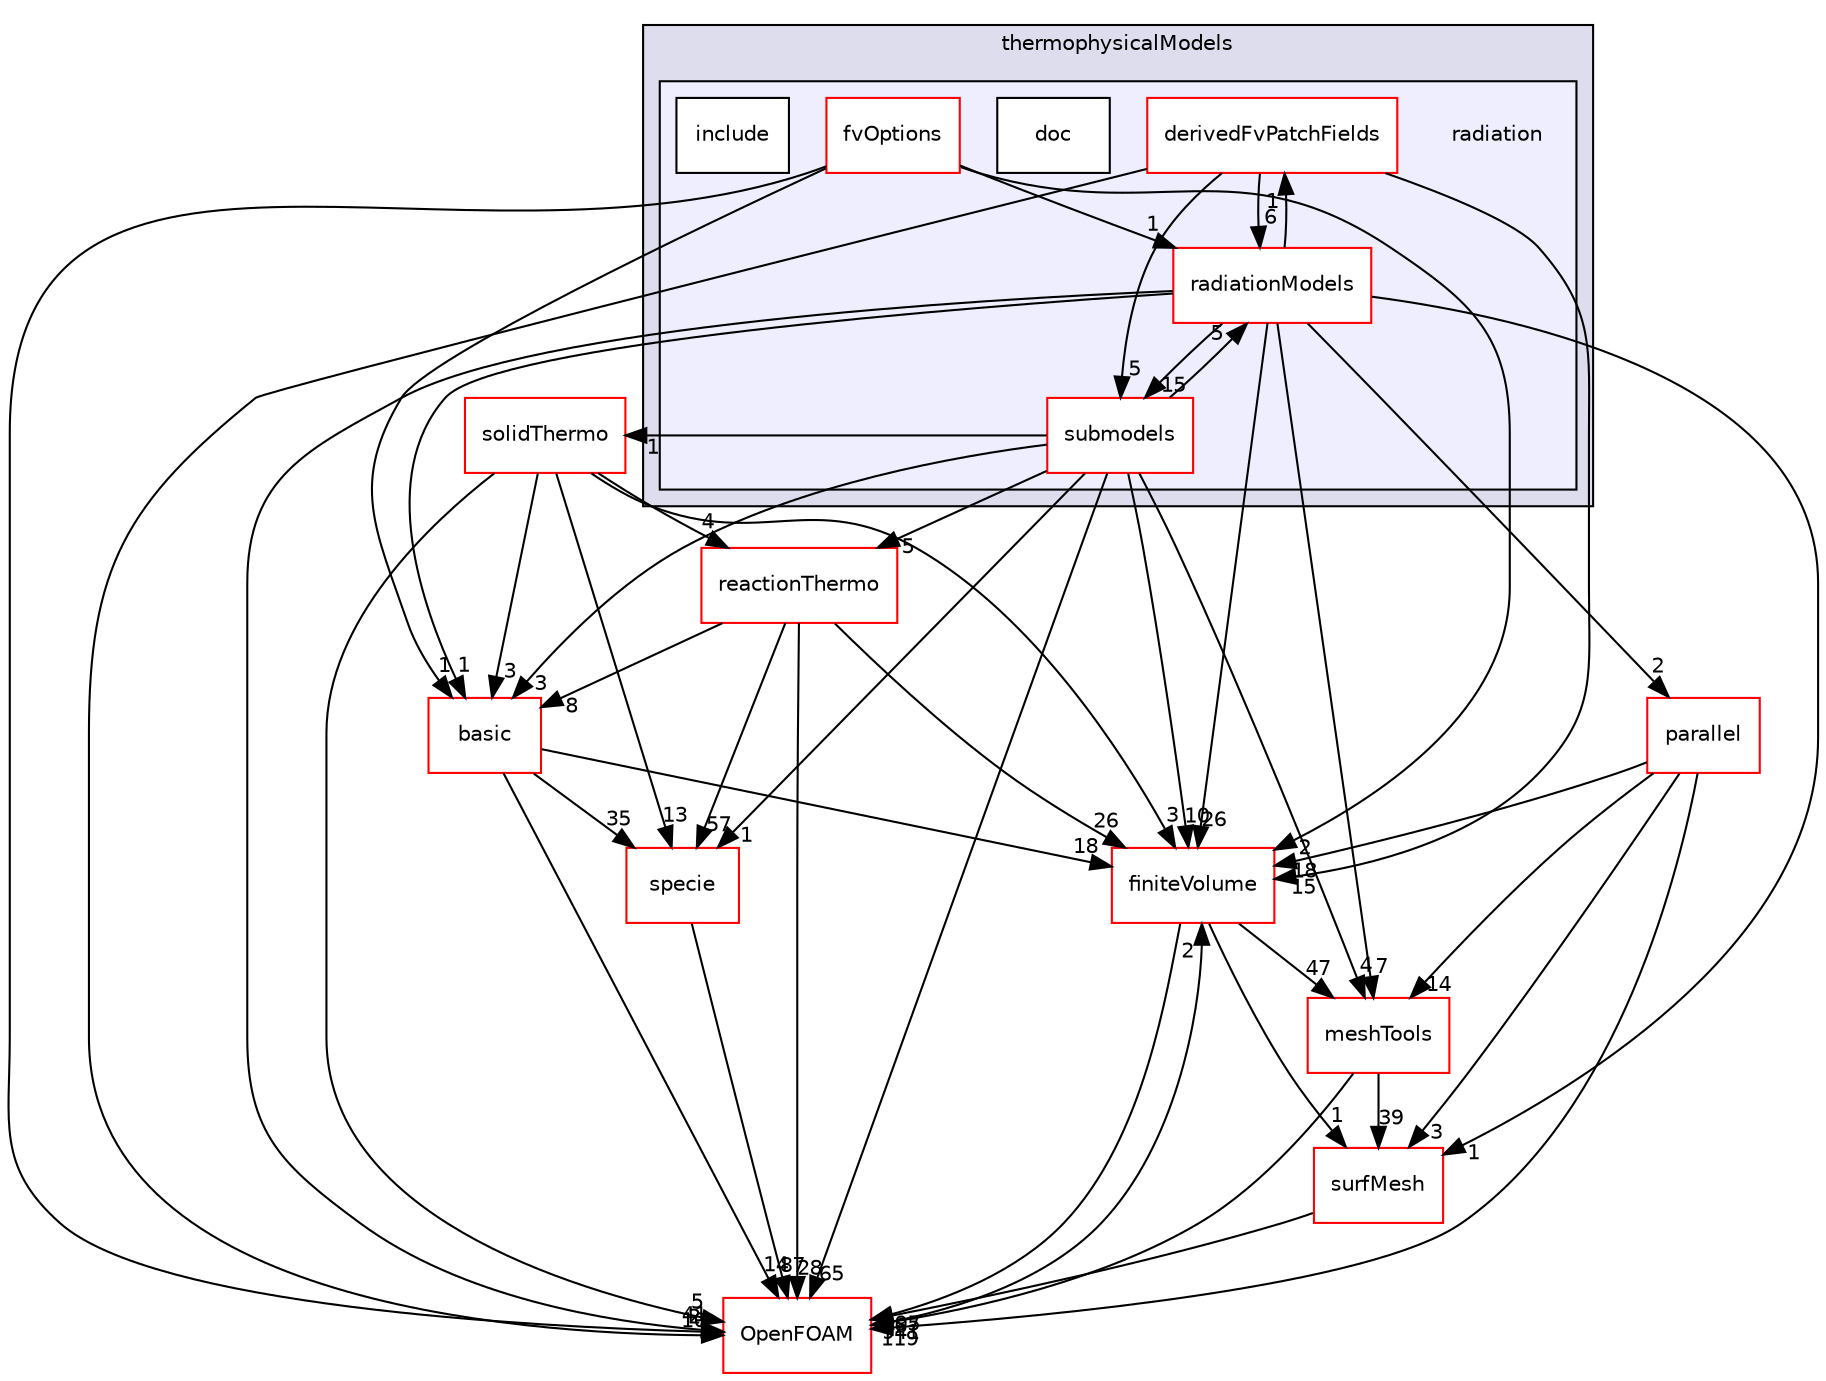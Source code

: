 digraph "src/thermophysicalModels/radiation" {
  bgcolor=transparent;
  compound=true
  node [ fontsize="10", fontname="Helvetica"];
  edge [ labelfontsize="10", labelfontname="Helvetica"];
  subgraph clusterdir_2778d089ec5c4f66810b11f753867003 {
    graph [ bgcolor="#ddddee", pencolor="black", label="thermophysicalModels" fontname="Helvetica", fontsize="10", URL="dir_2778d089ec5c4f66810b11f753867003.html"]
  subgraph clusterdir_372f5e43f50c30dcf3bbe70654c3d27a {
    graph [ bgcolor="#eeeeff", pencolor="black", label="" URL="dir_372f5e43f50c30dcf3bbe70654c3d27a.html"];
    dir_372f5e43f50c30dcf3bbe70654c3d27a [shape=plaintext label="radiation"];
    dir_530cedc3d4dca2a21c1df83b126c2fbd [shape=box label="derivedFvPatchFields" color="red" fillcolor="white" style="filled" URL="dir_530cedc3d4dca2a21c1df83b126c2fbd.html"];
    dir_d265e137a937e8e4eb4597abb396e59b [shape=box label="doc" color="black" fillcolor="white" style="filled" URL="dir_d265e137a937e8e4eb4597abb396e59b.html"];
    dir_f00adc80fc37f2056880ee24b13d5397 [shape=box label="fvOptions" color="red" fillcolor="white" style="filled" URL="dir_f00adc80fc37f2056880ee24b13d5397.html"];
    dir_fd86ea236988fc20eaccc3cd642438ad [shape=box label="include" color="black" fillcolor="white" style="filled" URL="dir_fd86ea236988fc20eaccc3cd642438ad.html"];
    dir_23cbc874b5ea49089939faa93b6f03ce [shape=box label="radiationModels" color="red" fillcolor="white" style="filled" URL="dir_23cbc874b5ea49089939faa93b6f03ce.html"];
    dir_e8719ccd60760366888bb431a21ef811 [shape=box label="submodels" color="red" fillcolor="white" style="filled" URL="dir_e8719ccd60760366888bb431a21ef811.html"];
  }
  }
  dir_9bd15774b555cf7259a6fa18f99fe99b [shape=box label="finiteVolume" color="red" URL="dir_9bd15774b555cf7259a6fa18f99fe99b.html"];
  dir_5c4bf53b114f4c9237cd4ef0431fc9bd [shape=box label="specie" color="red" URL="dir_5c4bf53b114f4c9237cd4ef0431fc9bd.html"];
  dir_0a88fe22feb23ce5f078a04a1df67721 [shape=box label="surfMesh" color="red" URL="dir_0a88fe22feb23ce5f078a04a1df67721.html"];
  dir_ae30ad0bef50cf391b24c614251bb9fd [shape=box label="meshTools" color="red" URL="dir_ae30ad0bef50cf391b24c614251bb9fd.html"];
  dir_72b2b5518d1565784443265ec6729f79 [shape=box label="parallel" color="red" URL="dir_72b2b5518d1565784443265ec6729f79.html"];
  dir_c5473ff19b20e6ec4dfe5c310b3778a8 [shape=box label="OpenFOAM" color="red" URL="dir_c5473ff19b20e6ec4dfe5c310b3778a8.html"];
  dir_b0a4276768a9e3782bd6f894861ddaf3 [shape=box label="solidThermo" color="red" URL="dir_b0a4276768a9e3782bd6f894861ddaf3.html"];
  dir_87c7a4a86ffb283740ec390ea55551cb [shape=box label="reactionThermo" color="red" URL="dir_87c7a4a86ffb283740ec390ea55551cb.html"];
  dir_38cb9973e0eaf6834e10b18bff965c4b [shape=box label="basic" color="red" URL="dir_38cb9973e0eaf6834e10b18bff965c4b.html"];
  dir_9bd15774b555cf7259a6fa18f99fe99b->dir_0a88fe22feb23ce5f078a04a1df67721 [headlabel="1", labeldistance=1.5 headhref="dir_000814_003623.html"];
  dir_9bd15774b555cf7259a6fa18f99fe99b->dir_ae30ad0bef50cf391b24c614251bb9fd [headlabel="47", labeldistance=1.5 headhref="dir_000814_001949.html"];
  dir_9bd15774b555cf7259a6fa18f99fe99b->dir_c5473ff19b20e6ec4dfe5c310b3778a8 [headlabel="895", labeldistance=1.5 headhref="dir_000814_002151.html"];
  dir_5c4bf53b114f4c9237cd4ef0431fc9bd->dir_c5473ff19b20e6ec4dfe5c310b3778a8 [headlabel="87", labeldistance=1.5 headhref="dir_001228_002151.html"];
  dir_0a88fe22feb23ce5f078a04a1df67721->dir_c5473ff19b20e6ec4dfe5c310b3778a8 [headlabel="267", labeldistance=1.5 headhref="dir_003623_002151.html"];
  dir_ae30ad0bef50cf391b24c614251bb9fd->dir_0a88fe22feb23ce5f078a04a1df67721 [headlabel="39", labeldistance=1.5 headhref="dir_001949_003623.html"];
  dir_ae30ad0bef50cf391b24c614251bb9fd->dir_c5473ff19b20e6ec4dfe5c310b3778a8 [headlabel="941", labeldistance=1.5 headhref="dir_001949_002151.html"];
  dir_23cbc874b5ea49089939faa93b6f03ce->dir_9bd15774b555cf7259a6fa18f99fe99b [headlabel="26", labeldistance=1.5 headhref="dir_003453_000814.html"];
  dir_23cbc874b5ea49089939faa93b6f03ce->dir_0a88fe22feb23ce5f078a04a1df67721 [headlabel="1", labeldistance=1.5 headhref="dir_003453_003623.html"];
  dir_23cbc874b5ea49089939faa93b6f03ce->dir_ae30ad0bef50cf391b24c614251bb9fd [headlabel="7", labeldistance=1.5 headhref="dir_003453_001949.html"];
  dir_23cbc874b5ea49089939faa93b6f03ce->dir_e8719ccd60760366888bb431a21ef811 [headlabel="15", labeldistance=1.5 headhref="dir_003453_003744.html"];
  dir_23cbc874b5ea49089939faa93b6f03ce->dir_72b2b5518d1565784443265ec6729f79 [headlabel="2", labeldistance=1.5 headhref="dir_003453_002969.html"];
  dir_23cbc874b5ea49089939faa93b6f03ce->dir_c5473ff19b20e6ec4dfe5c310b3778a8 [headlabel="41", labeldistance=1.5 headhref="dir_003453_002151.html"];
  dir_23cbc874b5ea49089939faa93b6f03ce->dir_530cedc3d4dca2a21c1df83b126c2fbd [headlabel="1", labeldistance=1.5 headhref="dir_003453_003722.html"];
  dir_23cbc874b5ea49089939faa93b6f03ce->dir_38cb9973e0eaf6834e10b18bff965c4b [headlabel="1", labeldistance=1.5 headhref="dir_003453_003668.html"];
  dir_e8719ccd60760366888bb431a21ef811->dir_9bd15774b555cf7259a6fa18f99fe99b [headlabel="10", labeldistance=1.5 headhref="dir_003744_000814.html"];
  dir_e8719ccd60760366888bb431a21ef811->dir_5c4bf53b114f4c9237cd4ef0431fc9bd [headlabel="1", labeldistance=1.5 headhref="dir_003744_001228.html"];
  dir_e8719ccd60760366888bb431a21ef811->dir_ae30ad0bef50cf391b24c614251bb9fd [headlabel="4", labeldistance=1.5 headhref="dir_003744_001949.html"];
  dir_e8719ccd60760366888bb431a21ef811->dir_23cbc874b5ea49089939faa93b6f03ce [headlabel="5", labeldistance=1.5 headhref="dir_003744_003453.html"];
  dir_e8719ccd60760366888bb431a21ef811->dir_c5473ff19b20e6ec4dfe5c310b3778a8 [headlabel="65", labeldistance=1.5 headhref="dir_003744_002151.html"];
  dir_e8719ccd60760366888bb431a21ef811->dir_b0a4276768a9e3782bd6f894861ddaf3 [headlabel="1", labeldistance=1.5 headhref="dir_003744_003826.html"];
  dir_e8719ccd60760366888bb431a21ef811->dir_87c7a4a86ffb283740ec390ea55551cb [headlabel="5", labeldistance=1.5 headhref="dir_003744_003779.html"];
  dir_e8719ccd60760366888bb431a21ef811->dir_38cb9973e0eaf6834e10b18bff965c4b [headlabel="3", labeldistance=1.5 headhref="dir_003744_003668.html"];
  dir_f00adc80fc37f2056880ee24b13d5397->dir_9bd15774b555cf7259a6fa18f99fe99b [headlabel="2", labeldistance=1.5 headhref="dir_003729_000814.html"];
  dir_f00adc80fc37f2056880ee24b13d5397->dir_23cbc874b5ea49089939faa93b6f03ce [headlabel="1", labeldistance=1.5 headhref="dir_003729_003453.html"];
  dir_f00adc80fc37f2056880ee24b13d5397->dir_c5473ff19b20e6ec4dfe5c310b3778a8 [headlabel="2", labeldistance=1.5 headhref="dir_003729_002151.html"];
  dir_f00adc80fc37f2056880ee24b13d5397->dir_38cb9973e0eaf6834e10b18bff965c4b [headlabel="1", labeldistance=1.5 headhref="dir_003729_003668.html"];
  dir_72b2b5518d1565784443265ec6729f79->dir_9bd15774b555cf7259a6fa18f99fe99b [headlabel="18", labeldistance=1.5 headhref="dir_002969_000814.html"];
  dir_72b2b5518d1565784443265ec6729f79->dir_0a88fe22feb23ce5f078a04a1df67721 [headlabel="3", labeldistance=1.5 headhref="dir_002969_003623.html"];
  dir_72b2b5518d1565784443265ec6729f79->dir_ae30ad0bef50cf391b24c614251bb9fd [headlabel="14", labeldistance=1.5 headhref="dir_002969_001949.html"];
  dir_72b2b5518d1565784443265ec6729f79->dir_c5473ff19b20e6ec4dfe5c310b3778a8 [headlabel="119", labeldistance=1.5 headhref="dir_002969_002151.html"];
  dir_c5473ff19b20e6ec4dfe5c310b3778a8->dir_9bd15774b555cf7259a6fa18f99fe99b [headlabel="2", labeldistance=1.5 headhref="dir_002151_000814.html"];
  dir_b0a4276768a9e3782bd6f894861ddaf3->dir_9bd15774b555cf7259a6fa18f99fe99b [headlabel="3", labeldistance=1.5 headhref="dir_003826_000814.html"];
  dir_b0a4276768a9e3782bd6f894861ddaf3->dir_5c4bf53b114f4c9237cd4ef0431fc9bd [headlabel="13", labeldistance=1.5 headhref="dir_003826_001228.html"];
  dir_b0a4276768a9e3782bd6f894861ddaf3->dir_c5473ff19b20e6ec4dfe5c310b3778a8 [headlabel="5", labeldistance=1.5 headhref="dir_003826_002151.html"];
  dir_b0a4276768a9e3782bd6f894861ddaf3->dir_87c7a4a86ffb283740ec390ea55551cb [headlabel="4", labeldistance=1.5 headhref="dir_003826_003779.html"];
  dir_b0a4276768a9e3782bd6f894861ddaf3->dir_38cb9973e0eaf6834e10b18bff965c4b [headlabel="3", labeldistance=1.5 headhref="dir_003826_003668.html"];
  dir_530cedc3d4dca2a21c1df83b126c2fbd->dir_9bd15774b555cf7259a6fa18f99fe99b [headlabel="15", labeldistance=1.5 headhref="dir_003722_000814.html"];
  dir_530cedc3d4dca2a21c1df83b126c2fbd->dir_23cbc874b5ea49089939faa93b6f03ce [headlabel="6", labeldistance=1.5 headhref="dir_003722_003453.html"];
  dir_530cedc3d4dca2a21c1df83b126c2fbd->dir_e8719ccd60760366888bb431a21ef811 [headlabel="5", labeldistance=1.5 headhref="dir_003722_003744.html"];
  dir_530cedc3d4dca2a21c1df83b126c2fbd->dir_c5473ff19b20e6ec4dfe5c310b3778a8 [headlabel="10", labeldistance=1.5 headhref="dir_003722_002151.html"];
  dir_87c7a4a86ffb283740ec390ea55551cb->dir_9bd15774b555cf7259a6fa18f99fe99b [headlabel="26", labeldistance=1.5 headhref="dir_003779_000814.html"];
  dir_87c7a4a86ffb283740ec390ea55551cb->dir_5c4bf53b114f4c9237cd4ef0431fc9bd [headlabel="57", labeldistance=1.5 headhref="dir_003779_001228.html"];
  dir_87c7a4a86ffb283740ec390ea55551cb->dir_c5473ff19b20e6ec4dfe5c310b3778a8 [headlabel="28", labeldistance=1.5 headhref="dir_003779_002151.html"];
  dir_87c7a4a86ffb283740ec390ea55551cb->dir_38cb9973e0eaf6834e10b18bff965c4b [headlabel="8", labeldistance=1.5 headhref="dir_003779_003668.html"];
  dir_38cb9973e0eaf6834e10b18bff965c4b->dir_9bd15774b555cf7259a6fa18f99fe99b [headlabel="18", labeldistance=1.5 headhref="dir_003668_000814.html"];
  dir_38cb9973e0eaf6834e10b18bff965c4b->dir_5c4bf53b114f4c9237cd4ef0431fc9bd [headlabel="35", labeldistance=1.5 headhref="dir_003668_001228.html"];
  dir_38cb9973e0eaf6834e10b18bff965c4b->dir_c5473ff19b20e6ec4dfe5c310b3778a8 [headlabel="14", labeldistance=1.5 headhref="dir_003668_002151.html"];
}
